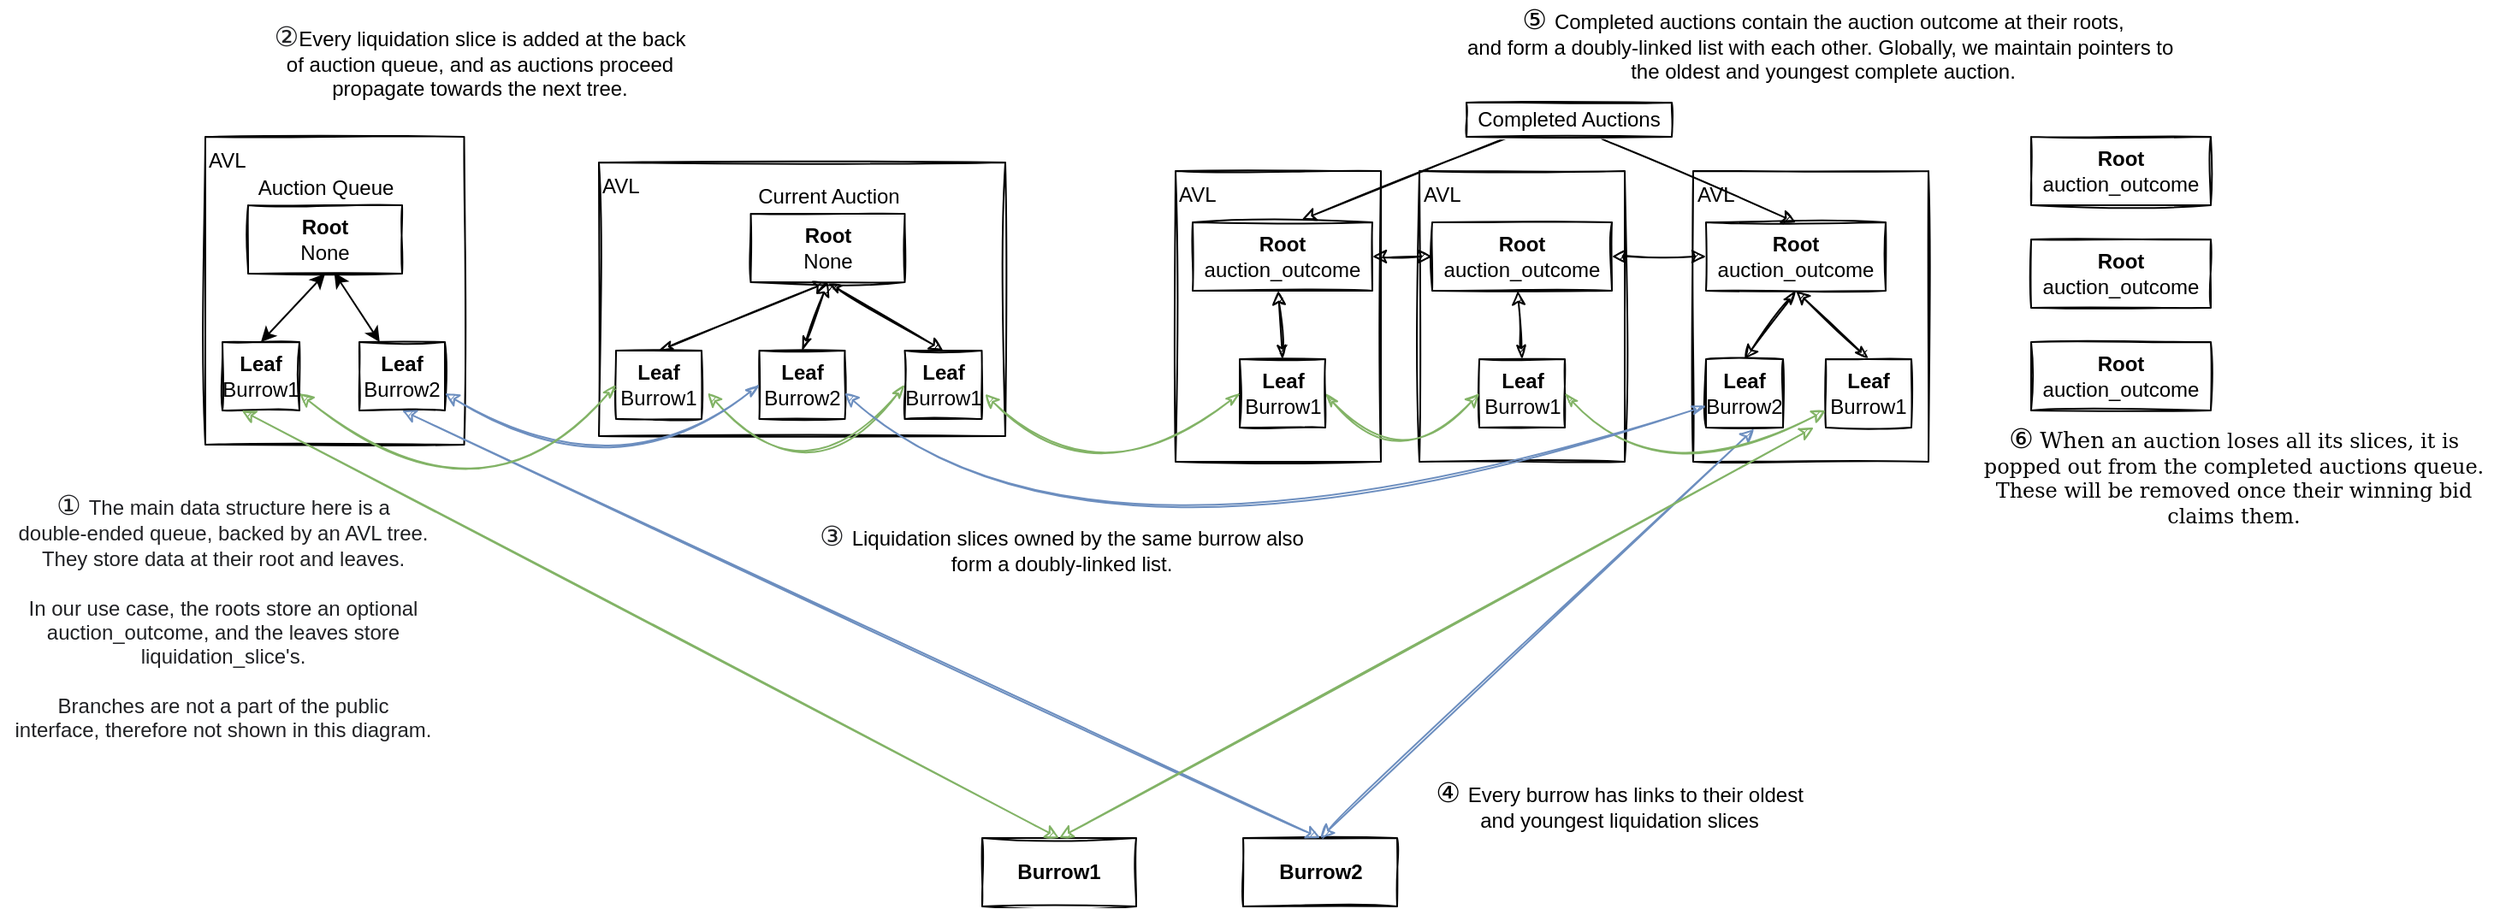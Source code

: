 <mxfile version="13.10.1" type="device"><diagram id="ceIiXzQogMUKvErnWNUb" name="Page-1"><mxGraphModel dx="2305" dy="1323" grid="1" gridSize="10" guides="1" tooltips="1" connect="1" arrows="1" fold="1" page="1" pageScale="1" pageWidth="1654" pageHeight="1169" math="0" shadow="0"><root><mxCell id="0"/><mxCell id="1" parent="0"/><mxCell id="LMT6-NMjB6ljlewPLPzb-121" value="AVL" style="rounded=0;whiteSpace=wrap;html=1;fillColor=none;sketch=1;verticalAlign=top;align=left;" vertex="1" parent="1"><mxGeometry x="697" y="135" width="120" height="170" as="geometry"/></mxCell><mxCell id="LMT6-NMjB6ljlewPLPzb-122" value="AVL" style="rounded=0;whiteSpace=wrap;html=1;fillColor=none;sketch=1;align=left;verticalAlign=top;" vertex="1" parent="1"><mxGeometry x="839.5" y="135" width="120" height="170" as="geometry"/></mxCell><mxCell id="LMT6-NMjB6ljlewPLPzb-123" value="AVL" style="rounded=0;whiteSpace=wrap;html=1;fillColor=none;sketch=1;align=left;verticalAlign=top;" vertex="1" parent="1"><mxGeometry x="999.5" y="135" width="137.5" height="170" as="geometry"/></mxCell><mxCell id="LMT6-NMjB6ljlewPLPzb-124" value="AVL" style="rounded=0;whiteSpace=wrap;html=1;fillColor=none;sketch=1;align=left;verticalAlign=top;" vertex="1" parent="1"><mxGeometry x="360" y="130" width="237.5" height="160" as="geometry"/></mxCell><mxCell id="LMT6-NMjB6ljlewPLPzb-125" value="AVL" style="rounded=0;whiteSpace=wrap;html=1;fillColor=none;sketch=1;align=left;verticalAlign=top;" vertex="1" parent="1"><mxGeometry x="130" y="115" width="151.25" height="180" as="geometry"/></mxCell><mxCell id="LMT6-NMjB6ljlewPLPzb-49" style="edgeStyle=none;orthogonalLoop=1;jettySize=auto;html=1;exitX=0.5;exitY=1;exitDx=0;exitDy=0;entryX=0.5;entryY=0;entryDx=0;entryDy=0;startArrow=classicThin;startFill=1;strokeColor=#000000;sketch=1;curved=1;" edge="1" parent="1" source="LMT6-NMjB6ljlewPLPzb-3" target="LMT6-NMjB6ljlewPLPzb-34"><mxGeometry relative="1" as="geometry"/></mxCell><mxCell id="LMT6-NMjB6ljlewPLPzb-3" value="&lt;b&gt;Root&lt;/b&gt;&lt;br&gt;None" style="rounded=0;whiteSpace=wrap;html=1;sketch=1;" vertex="1" parent="1"><mxGeometry x="448.75" y="160" width="90" height="40" as="geometry"/></mxCell><mxCell id="LMT6-NMjB6ljlewPLPzb-4" value="Current Auction&lt;br&gt;" style="text;html=1;align=center;verticalAlign=middle;resizable=0;points=[];autosize=1;sketch=1;" vertex="1" parent="1"><mxGeometry x="443.75" y="140" width="100" height="20" as="geometry"/></mxCell><mxCell id="LMT6-NMjB6ljlewPLPzb-5" value="Auction Queue" style="text;html=1;align=center;verticalAlign=middle;resizable=0;points=[];autosize=1;sketch=1;" vertex="1" parent="1"><mxGeometry x="155" y="135" width="90" height="20" as="geometry"/></mxCell><mxCell id="LMT6-NMjB6ljlewPLPzb-37" style="orthogonalLoop=1;jettySize=auto;html=1;entryX=1.072;entryY=0.619;entryDx=0;entryDy=0;startArrow=classicThin;startFill=1;exitX=0;exitY=0.5;exitDx=0;exitDy=0;gradientColor=#97d077;fillColor=#d5e8d4;strokeColor=#82b366;sketch=1;curved=1;entryPerimeter=0;" edge="1" parent="1" source="LMT6-NMjB6ljlewPLPzb-34" target="LMT6-NMjB6ljlewPLPzb-36"><mxGeometry relative="1" as="geometry"><Array as="points"><mxPoint x="483.75" y="330"/></Array></mxGeometry></mxCell><mxCell id="LMT6-NMjB6ljlewPLPzb-34" value="&lt;b&gt;Leaf&lt;/b&gt;&lt;br&gt;Burrow1" style="rounded=0;whiteSpace=wrap;html=1;sketch=1;" vertex="1" parent="1"><mxGeometry x="538.75" y="240" width="45" height="40" as="geometry"/></mxCell><mxCell id="LMT6-NMjB6ljlewPLPzb-51" style="edgeStyle=none;orthogonalLoop=1;jettySize=auto;html=1;exitX=0.5;exitY=0;exitDx=0;exitDy=0;startArrow=classicThin;startFill=1;strokeColor=#000000;sketch=1;curved=1;" edge="1" parent="1" source="LMT6-NMjB6ljlewPLPzb-35"><mxGeometry relative="1" as="geometry"><mxPoint x="493.75" y="200" as="targetPoint"/></mxGeometry></mxCell><mxCell id="LMT6-NMjB6ljlewPLPzb-35" value="&lt;b&gt;Leaf&lt;/b&gt;&lt;br&gt;Burrow2" style="rounded=0;whiteSpace=wrap;html=1;sketch=1;" vertex="1" parent="1"><mxGeometry x="453.75" y="240" width="50" height="40" as="geometry"/></mxCell><mxCell id="LMT6-NMjB6ljlewPLPzb-58" style="edgeStyle=none;orthogonalLoop=1;jettySize=auto;html=1;exitX=0.5;exitY=0;exitDx=0;exitDy=0;startArrow=classicThin;startFill=1;strokeColor=#000000;sketch=1;curved=1;" edge="1" parent="1" source="LMT6-NMjB6ljlewPLPzb-36"><mxGeometry relative="1" as="geometry"><mxPoint x="493.75" y="200" as="targetPoint"/></mxGeometry></mxCell><mxCell id="LMT6-NMjB6ljlewPLPzb-36" value="&lt;b&gt;Leaf&lt;/b&gt;&lt;br&gt;Burrow1" style="rounded=0;whiteSpace=wrap;html=1;sketch=1;" vertex="1" parent="1"><mxGeometry x="370" y="240" width="50" height="40" as="geometry"/></mxCell><mxCell id="LMT6-NMjB6ljlewPLPzb-38" value="&lt;b&gt;Root&lt;/b&gt;&lt;br&gt;None" style="rounded=0;whiteSpace=wrap;html=1;sketch=1;" vertex="1" parent="1"><mxGeometry x="155" y="155" width="90" height="40" as="geometry"/></mxCell><mxCell id="LMT6-NMjB6ljlewPLPzb-40" value="&lt;b&gt;Leaf&lt;/b&gt;&lt;br&gt;Burrow1" style="rounded=0;whiteSpace=wrap;html=1;sketch=1;" vertex="1" parent="1"><mxGeometry x="140" y="235" width="45" height="40" as="geometry"/></mxCell><mxCell id="LMT6-NMjB6ljlewPLPzb-41" value="&lt;b&gt;Leaf&lt;/b&gt;&lt;br&gt;Burrow2" style="rounded=0;whiteSpace=wrap;html=1;sketch=1;" vertex="1" parent="1"><mxGeometry x="220" y="235" width="50" height="40" as="geometry"/></mxCell><mxCell id="LMT6-NMjB6ljlewPLPzb-60" style="edgeStyle=none;orthogonalLoop=1;jettySize=auto;html=1;exitX=0.5;exitY=1;exitDx=0;exitDy=0;entryX=0.5;entryY=0;entryDx=0;entryDy=0;startArrow=classicThin;startFill=1;strokeColor=#000000;sketch=1;curved=1;" edge="1" parent="1" source="LMT6-NMjB6ljlewPLPzb-61" target="LMT6-NMjB6ljlewPLPzb-63"><mxGeometry relative="1" as="geometry"/></mxCell><mxCell id="LMT6-NMjB6ljlewPLPzb-61" value="&lt;b&gt;Root&lt;/b&gt;&lt;br&gt;auction_outcome" style="rounded=0;whiteSpace=wrap;html=1;sketch=1;" vertex="1" parent="1"><mxGeometry x="1007" y="165" width="105" height="40" as="geometry"/></mxCell><mxCell id="LMT6-NMjB6ljlewPLPzb-63" value="&lt;b&gt;Leaf&lt;/b&gt;&lt;br&gt;Burrow2" style="rounded=0;whiteSpace=wrap;html=1;sketch=1;" vertex="1" parent="1"><mxGeometry x="1007" y="245" width="45" height="40" as="geometry"/></mxCell><mxCell id="LMT6-NMjB6ljlewPLPzb-64" style="edgeStyle=none;orthogonalLoop=1;jettySize=auto;html=1;exitX=0.5;exitY=0;exitDx=0;exitDy=0;startArrow=classicThin;startFill=1;strokeColor=#000000;entryX=0.5;entryY=1;entryDx=0;entryDy=0;sketch=1;curved=1;" edge="1" parent="1" source="LMT6-NMjB6ljlewPLPzb-65" target="LMT6-NMjB6ljlewPLPzb-61"><mxGeometry relative="1" as="geometry"><mxPoint x="1067" y="205" as="targetPoint"/></mxGeometry></mxCell><mxCell id="LMT6-NMjB6ljlewPLPzb-65" value="&lt;b&gt;Leaf&lt;/b&gt;&lt;br&gt;Burrow1" style="rounded=0;whiteSpace=wrap;html=1;sketch=1;" vertex="1" parent="1"><mxGeometry x="1077" y="245" width="50" height="40" as="geometry"/></mxCell><mxCell id="LMT6-NMjB6ljlewPLPzb-85" value="&lt;b&gt;Root&lt;/b&gt;&lt;br&gt;auction_outcome" style="rounded=0;whiteSpace=wrap;html=1;sketch=1;" vertex="1" parent="1"><mxGeometry x="847" y="165" width="105" height="40" as="geometry"/></mxCell><mxCell id="LMT6-NMjB6ljlewPLPzb-87" style="edgeStyle=none;orthogonalLoop=1;jettySize=auto;html=1;exitX=0.5;exitY=0;exitDx=0;exitDy=0;startArrow=classicThin;startFill=1;strokeColor=#000000;sketch=1;curved=1;" edge="1" parent="1" source="LMT6-NMjB6ljlewPLPzb-88"><mxGeometry relative="1" as="geometry"><mxPoint x="897" y="205" as="targetPoint"/></mxGeometry></mxCell><mxCell id="LMT6-NMjB6ljlewPLPzb-88" value="&lt;b&gt;Leaf&lt;/b&gt;&lt;br&gt;Burrow1" style="rounded=0;whiteSpace=wrap;html=1;sketch=1;" vertex="1" parent="1"><mxGeometry x="874.5" y="245" width="50" height="40" as="geometry"/></mxCell><mxCell id="LMT6-NMjB6ljlewPLPzb-92" value="" style="endArrow=classic;startArrow=classic;html=1;strokeColor=#000000;entryX=0;entryY=0.5;entryDx=0;entryDy=0;sketch=1;curved=1;" edge="1" parent="1" source="LMT6-NMjB6ljlewPLPzb-85" target="LMT6-NMjB6ljlewPLPzb-61"><mxGeometry width="50" height="50" relative="1" as="geometry"><mxPoint x="807" y="165" as="sourcePoint"/><mxPoint x="857" y="115" as="targetPoint"/></mxGeometry></mxCell><mxCell id="LMT6-NMjB6ljlewPLPzb-93" value="&lt;b&gt;Root&lt;/b&gt;&lt;br&gt;auction_outcome" style="rounded=0;whiteSpace=wrap;html=1;sketch=1;" vertex="1" parent="1"><mxGeometry x="707" y="165" width="105" height="40" as="geometry"/></mxCell><mxCell id="LMT6-NMjB6ljlewPLPzb-94" style="edgeStyle=none;orthogonalLoop=1;jettySize=auto;html=1;exitX=0.5;exitY=0;exitDx=0;exitDy=0;startArrow=classicThin;startFill=1;strokeColor=#000000;sketch=1;curved=1;" edge="1" parent="1" source="LMT6-NMjB6ljlewPLPzb-95"><mxGeometry relative="1" as="geometry"><mxPoint x="757" y="205" as="targetPoint"/></mxGeometry></mxCell><mxCell id="LMT6-NMjB6ljlewPLPzb-111" value="&lt;span style=&quot;color: rgba(0 , 0 , 0 , 0) ; font-family: monospace ; font-size: 0px ; background-color: rgb(248 , 249 , 250)&quot;&gt;%3CmxGraphModel%3E%3Croot%3E%3CmxCell%20id%3D%220%22%2F%3E%3CmxCell%20id%3D%221%22%20parent%3D%220%22%2F%3E%3CmxCell%20id%3D%222%22%20value%3D%22%26lt%3Bb%26gt%3BRoot%26lt%3B%2Fb%26gt%3B%26lt%3Bbr%26gt%3Bauction_outcome%22%20style%3D%22rounded%3D0%3BwhiteSpace%3Dwrap%3Bhtml%3D1%3B%22%20vertex%3D%221%22%20parent%3D%221%22%3E%3CmxGeometry%20x%3D%22350%22%20y%3D%22130%22%20width%3D%22105%22%20height%3D%2240%22%20as%3D%22geometry%22%2F%3E%3C%2FmxCell%3E%3C%2Froot%3E%3C%2FmxGraphModel%3E&lt;/span&gt;" style="edgeStyle=none;orthogonalLoop=1;jettySize=auto;html=1;exitX=1;exitY=0.5;exitDx=0;exitDy=0;entryX=0;entryY=0.5;entryDx=0;entryDy=0;startArrow=classicThin;startFill=1;strokeColor=#82b366;gradientColor=#97d077;fillColor=#d5e8d4;sketch=1;curved=1;" edge="1" parent="1" source="LMT6-NMjB6ljlewPLPzb-95" target="LMT6-NMjB6ljlewPLPzb-88"><mxGeometry relative="1" as="geometry"><Array as="points"><mxPoint x="827" y="315"/></Array></mxGeometry></mxCell><mxCell id="LMT6-NMjB6ljlewPLPzb-95" value="&lt;b&gt;Leaf&lt;/b&gt;&lt;br&gt;Burrow1" style="rounded=0;whiteSpace=wrap;html=1;sketch=1;" vertex="1" parent="1"><mxGeometry x="734.5" y="245" width="50" height="40" as="geometry"/></mxCell><mxCell id="LMT6-NMjB6ljlewPLPzb-96" value="" style="endArrow=classic;startArrow=classic;html=1;strokeColor=#000000;entryX=0;entryY=0.5;entryDx=0;entryDy=0;exitX=1;exitY=0.5;exitDx=0;exitDy=0;sketch=1;curved=1;" edge="1" parent="1" source="LMT6-NMjB6ljlewPLPzb-93" target="LMT6-NMjB6ljlewPLPzb-85"><mxGeometry width="50" height="50" relative="1" as="geometry"><mxPoint x="962" y="195" as="sourcePoint"/><mxPoint x="1017" y="195" as="targetPoint"/></mxGeometry></mxCell><mxCell id="LMT6-NMjB6ljlewPLPzb-100" value="" style="endArrow=classic;html=1;strokeColor=#000000;exitX=0.217;exitY=0.988;exitDx=0;exitDy=0;exitPerimeter=0;entryX=0.608;entryY=-0.04;entryDx=0;entryDy=0;entryPerimeter=0;sketch=1;curved=1;" edge="1" parent="1" source="LMT6-NMjB6ljlewPLPzb-107" target="LMT6-NMjB6ljlewPLPzb-93"><mxGeometry width="50" height="50" relative="1" as="geometry"><mxPoint x="909.96" y="118.2" as="sourcePoint"/><mxPoint x="827" y="185" as="targetPoint"/></mxGeometry></mxCell><mxCell id="LMT6-NMjB6ljlewPLPzb-105" value="" style="endArrow=classic;html=1;strokeColor=#000000;exitX=0.659;exitY=1.057;exitDx=0;exitDy=0;exitPerimeter=0;entryX=0.5;entryY=0;entryDx=0;entryDy=0;sketch=1;curved=1;" edge="1" parent="1" source="LMT6-NMjB6ljlewPLPzb-107" target="LMT6-NMjB6ljlewPLPzb-61"><mxGeometry width="50" height="50" relative="1" as="geometry"><mxPoint x="939.24" y="117" as="sourcePoint"/><mxPoint x="780.84" y="173.4" as="targetPoint"/></mxGeometry></mxCell><mxCell id="LMT6-NMjB6ljlewPLPzb-107" value="Completed Auctions" style="rounded=0;whiteSpace=wrap;html=1;sketch=1;" vertex="1" parent="1"><mxGeometry x="867" y="95" width="120" height="20" as="geometry"/></mxCell><mxCell id="LMT6-NMjB6ljlewPLPzb-115" value="&lt;b&gt;Burrow1&lt;/b&gt;" style="rounded=0;whiteSpace=wrap;html=1;sketch=1;" vertex="1" parent="1"><mxGeometry x="584" y="525" width="90" height="40" as="geometry"/></mxCell><mxCell id="LMT6-NMjB6ljlewPLPzb-116" value="&lt;b&gt;Burrow2&lt;/b&gt;" style="rounded=0;whiteSpace=wrap;html=1;sketch=1;" vertex="1" parent="1"><mxGeometry x="736.5" y="525" width="90" height="40" as="geometry"/></mxCell><mxCell id="LMT6-NMjB6ljlewPLPzb-117" value="" style="endArrow=classic;startArrow=classic;html=1;strokeColor=#6c8ebf;entryX=0.5;entryY=1;entryDx=0;entryDy=0;exitX=0.5;exitY=0;exitDx=0;exitDy=0;gradientColor=#7ea6e0;fillColor=#dae8fc;sketch=1;curved=1;" edge="1" parent="1" source="LMT6-NMjB6ljlewPLPzb-116" target="LMT6-NMjB6ljlewPLPzb-41"><mxGeometry width="50" height="50" relative="1" as="geometry"><mxPoint x="790" y="535" as="sourcePoint"/><mxPoint x="840" y="485" as="targetPoint"/></mxGeometry></mxCell><mxCell id="LMT6-NMjB6ljlewPLPzb-118" value="" style="endArrow=classic;startArrow=classic;html=1;strokeColor=#6c8ebf;entryX=0.625;entryY=1.02;entryDx=0;entryDy=0;exitX=0.5;exitY=0;exitDx=0;exitDy=0;entryPerimeter=0;gradientColor=#7ea6e0;fillColor=#dae8fc;sketch=1;curved=1;" edge="1" parent="1" source="LMT6-NMjB6ljlewPLPzb-116" target="LMT6-NMjB6ljlewPLPzb-63"><mxGeometry width="50" height="50" relative="1" as="geometry"><mxPoint x="1115" y="495" as="sourcePoint"/><mxPoint x="1665" y="205" as="targetPoint"/></mxGeometry></mxCell><mxCell id="LMT6-NMjB6ljlewPLPzb-119" value="" style="endArrow=classic;startArrow=classic;html=1;strokeColor=#82b366;entryX=0.25;entryY=1;entryDx=0;entryDy=0;exitX=0.5;exitY=0;exitDx=0;exitDy=0;gradientColor=#97d077;fillColor=#d5e8d4;sketch=1;curved=1;" edge="1" parent="1" source="LMT6-NMjB6ljlewPLPzb-115" target="LMT6-NMjB6ljlewPLPzb-40"><mxGeometry width="50" height="50" relative="1" as="geometry"><mxPoint x="1115" y="495" as="sourcePoint"/><mxPoint x="968.125" y="225.8" as="targetPoint"/></mxGeometry></mxCell><mxCell id="LMT6-NMjB6ljlewPLPzb-120" value="" style="endArrow=classic;startArrow=classic;html=1;strokeColor=#82b366;exitX=0.5;exitY=0;exitDx=0;exitDy=0;gradientColor=#97d077;fillColor=#d5e8d4;sketch=1;curved=1;" edge="1" parent="1" source="LMT6-NMjB6ljlewPLPzb-115"><mxGeometry width="50" height="50" relative="1" as="geometry"><mxPoint x="945" y="495" as="sourcePoint"/><mxPoint x="1070" y="285" as="targetPoint"/></mxGeometry></mxCell><mxCell id="LMT6-NMjB6ljlewPLPzb-126" value="&lt;b&gt;Root&lt;/b&gt;&lt;br&gt;auction_outcome" style="rounded=0;whiteSpace=wrap;html=1;sketch=1;" vertex="1" parent="1"><mxGeometry x="1197" y="115" width="105" height="40" as="geometry"/></mxCell><mxCell id="LMT6-NMjB6ljlewPLPzb-127" value="&lt;b&gt;Root&lt;/b&gt;&lt;br&gt;auction_outcome" style="rounded=0;whiteSpace=wrap;html=1;sketch=1;" vertex="1" parent="1"><mxGeometry x="1197" y="175" width="105" height="40" as="geometry"/></mxCell><mxCell id="LMT6-NMjB6ljlewPLPzb-128" value="&lt;b&gt;Root&lt;/b&gt;&lt;br&gt;auction_outcome" style="rounded=0;whiteSpace=wrap;html=1;sketch=1;" vertex="1" parent="1"><mxGeometry x="1197" y="235" width="105" height="40" as="geometry"/></mxCell><mxCell id="LMT6-NMjB6ljlewPLPzb-130" value="" style="endArrow=classic;startArrow=classic;html=1;strokeColor=#000000;exitX=0.5;exitY=0;exitDx=0;exitDy=0;entryX=0.5;entryY=1;entryDx=0;entryDy=0;" edge="1" parent="1" source="LMT6-NMjB6ljlewPLPzb-40" target="LMT6-NMjB6ljlewPLPzb-38"><mxGeometry width="50" height="50" relative="1" as="geometry"><mxPoint x="-470" y="525" as="sourcePoint"/><mxPoint x="-420" y="475" as="targetPoint"/></mxGeometry></mxCell><mxCell id="LMT6-NMjB6ljlewPLPzb-131" value="" style="endArrow=classic;startArrow=classic;html=1;strokeColor=#000000;entryX=0.559;entryY=0.985;entryDx=0;entryDy=0;entryPerimeter=0;" edge="1" parent="1" source="LMT6-NMjB6ljlewPLPzb-41" target="LMT6-NMjB6ljlewPLPzb-38"><mxGeometry width="50" height="50" relative="1" as="geometry"><mxPoint x="172.5" y="245" as="sourcePoint"/><mxPoint x="210" y="205" as="targetPoint"/></mxGeometry></mxCell><mxCell id="LMT6-NMjB6ljlewPLPzb-132" value="&lt;span style=&quot;font-family: &amp;#34;dejavu serif&amp;#34; ; font-size: medium&quot;&gt;④&lt;/span&gt;&lt;span style=&quot;color: rgb(32 , 33 , 36) ; font-family: &amp;#34;arial&amp;#34; , sans-serif ; font-size: 16px ; text-align: left ; background-color: rgb(255 , 255 , 255)&quot;&gt;&amp;nbsp;&lt;/span&gt;Every burrow has links to their oldest&lt;br&gt;and youngest liquidation slices" style="text;html=1;align=center;verticalAlign=middle;resizable=0;points=[];autosize=1;" vertex="1" parent="1"><mxGeometry x="841" y="490" width="230" height="30" as="geometry"/></mxCell><mxCell id="LMT6-NMjB6ljlewPLPzb-133" value="&lt;span style=&quot;font-family: &amp;#34;dejavu serif&amp;#34;&quot;&gt;&lt;font style=&quot;font-size: 16px&quot;&gt;⑤&lt;/font&gt;&lt;/span&gt;&lt;span style=&quot;color: rgb(32 , 33 , 36) ; font-family: &amp;#34;arial&amp;#34; , sans-serif ; font-size: 16px ; text-align: left ; background-color: rgb(255 , 255 , 255)&quot;&gt;&amp;nbsp;&lt;/span&gt;Completed auctions contain the auction outcome at their roots, &lt;br&gt;and form a doubly-linked list with each other. Globally, we maintain pointers to&amp;nbsp;&lt;br&gt;the oldest and youngest complete auction." style="text;html=1;align=center;verticalAlign=middle;resizable=0;points=[];autosize=1;" vertex="1" parent="1"><mxGeometry x="860" y="35" width="430" height="50" as="geometry"/></mxCell><mxCell id="LMT6-NMjB6ljlewPLPzb-134" value="&lt;span style=&quot;color: rgb(32 , 33 , 36) ; font-family: &amp;#34;arial&amp;#34; , sans-serif ; font-size: 16px ; text-align: left ; background-color: rgb(255 , 255 , 255)&quot;&gt;③&lt;/span&gt;&lt;span style=&quot;color: rgb(32 , 33 , 36) ; font-family: &amp;#34;arial&amp;#34; , sans-serif ; font-size: 16px ; text-align: left ; background-color: rgb(255 , 255 , 255)&quot;&gt;&amp;nbsp;&lt;/span&gt;Liquidation slices owned by the same burrow also&lt;br&gt;form a doubly-linked list." style="text;html=1;align=center;verticalAlign=middle;resizable=0;points=[];autosize=1;" vertex="1" parent="1"><mxGeometry x="480" y="340" width="300" height="30" as="geometry"/></mxCell><mxCell id="LMT6-NMjB6ljlewPLPzb-135" value="&lt;span style=&quot;color: rgba(0 , 0 , 0 , 0) ; font-family: monospace ; font-size: 0px ; background-color: rgb(248 , 249 , 250)&quot;&gt;%3CmxGraphModel%3E%3Croot%3E%3CmxCell%20id%3D%220%22%2F%3E%3CmxCell%20id%3D%221%22%20parent%3D%220%22%2F%3E%3CmxCell%20id%3D%222%22%20value%3D%22%26lt%3Bb%26gt%3BRoot%26lt%3B%2Fb%26gt%3B%26lt%3Bbr%26gt%3Bauction_outcome%22%20style%3D%22rounded%3D0%3BwhiteSpace%3Dwrap%3Bhtml%3D1%3B%22%20vertex%3D%221%22%20parent%3D%221%22%3E%3CmxGeometry%20x%3D%22350%22%20y%3D%22130%22%20width%3D%22105%22%20height%3D%2240%22%20as%3D%22geometry%22%2F%3E%3C%2FmxCell%3E%3C%2Froot%3E%3C%2FmxGraphModel%3E&lt;/span&gt;" style="edgeStyle=none;orthogonalLoop=1;jettySize=auto;html=1;exitX=1;exitY=0.5;exitDx=0;exitDy=0;entryX=0;entryY=0.75;entryDx=0;entryDy=0;startArrow=classicThin;startFill=1;strokeColor=#82b366;gradientColor=#97d077;fillColor=#d5e8d4;sketch=1;curved=1;" edge="1" parent="1" source="LMT6-NMjB6ljlewPLPzb-88" target="LMT6-NMjB6ljlewPLPzb-65"><mxGeometry relative="1" as="geometry"><mxPoint x="937" y="275" as="sourcePoint"/><mxPoint x="1027" y="275" as="targetPoint"/><Array as="points"><mxPoint x="979.5" y="325"/></Array></mxGeometry></mxCell><mxCell id="LMT6-NMjB6ljlewPLPzb-136" style="orthogonalLoop=1;jettySize=auto;html=1;entryX=1.043;entryY=0.636;entryDx=0;entryDy=0;startArrow=classicThin;startFill=1;gradientColor=#97d077;fillColor=#d5e8d4;strokeColor=#82b366;sketch=1;curved=1;entryPerimeter=0;exitX=0;exitY=0.5;exitDx=0;exitDy=0;" edge="1" parent="1" source="LMT6-NMjB6ljlewPLPzb-95" target="LMT6-NMjB6ljlewPLPzb-34"><mxGeometry relative="1" as="geometry"><mxPoint x="700" y="265" as="sourcePoint"/><mxPoint x="590.0" y="264.76" as="targetPoint"/><Array as="points"><mxPoint x="650.15" y="330"/></Array></mxGeometry></mxCell><mxCell id="LMT6-NMjB6ljlewPLPzb-137" style="orthogonalLoop=1;jettySize=auto;html=1;entryX=1;entryY=0.75;entryDx=0;entryDy=0;startArrow=classicThin;startFill=1;exitX=0;exitY=0.5;exitDx=0;exitDy=0;gradientColor=#7ea6e0;fillColor=#dae8fc;strokeColor=#6c8ebf;sketch=1;curved=1;" edge="1" parent="1" source="LMT6-NMjB6ljlewPLPzb-35" target="LMT6-NMjB6ljlewPLPzb-41"><mxGeometry relative="1" as="geometry"><mxPoint x="548.75" y="270" as="sourcePoint"/><mxPoint x="433.6" y="274.76" as="targetPoint"/><Array as="points"><mxPoint x="370" y="325"/></Array></mxGeometry></mxCell><mxCell id="LMT6-NMjB6ljlewPLPzb-138" style="orthogonalLoop=1;jettySize=auto;html=1;entryX=0.997;entryY=0.619;entryDx=0;entryDy=0;startArrow=classicThin;startFill=1;gradientColor=#7ea6e0;fillColor=#dae8fc;strokeColor=#6c8ebf;sketch=1;curved=1;entryPerimeter=0;" edge="1" parent="1" source="LMT6-NMjB6ljlewPLPzb-63" target="LMT6-NMjB6ljlewPLPzb-35"><mxGeometry relative="1" as="geometry"><mxPoint x="730" y="325" as="sourcePoint"/><mxPoint x="546.25" y="330" as="targetPoint"/><Array as="points"><mxPoint x="646.25" y="390"/></Array></mxGeometry></mxCell><mxCell id="LMT6-NMjB6ljlewPLPzb-139" value="&lt;span style=&quot;color: rgb(32 , 33 , 36) ; font-family: &amp;#34;arial&amp;#34; , sans-serif ; font-size: 16px ; text-align: left ; background-color: rgb(255 , 255 , 255)&quot;&gt;②&lt;/span&gt;Every liquidation slice is added at the back&lt;br&gt;of auction queue, and as auctions proceed&lt;br&gt;propagate towards the next tree." style="text;html=1;align=center;verticalAlign=middle;resizable=0;points=[];autosize=1;" vertex="1" parent="1"><mxGeometry x="160" y="45" width="260" height="50" as="geometry"/></mxCell><mxCell id="LMT6-NMjB6ljlewPLPzb-140" value="&lt;h1 style=&quot;box-sizing: border-box ; margin: 5px 0px ; font-weight: 300 ; line-height: 1.2 ; color: rgb(33 , 37 , 41) ; font-size: 16px&quot;&gt;&lt;/h1&gt;&lt;font style=&quot;font-family: &amp;#34;dejavu serif&amp;#34;&quot;&gt;&lt;span style=&quot;font-family: &amp;#34;dejavu serif&amp;#34;&quot;&gt;&lt;font style=&quot;font-size: 16px&quot;&gt;⑥&lt;/font&gt; &lt;font size=&quot;1&quot; style=&quot;font-size: 13px&quot;&gt;When&lt;/font&gt;&lt;/span&gt;&amp;nbsp;an auction loses all its slices, it is&lt;br&gt;popped out from the completed auctions queue.&lt;br&gt;These will be removed once their winning bid&lt;br&gt;claims them.&lt;br&gt;&lt;/font&gt;" style="text;html=1;align=center;verticalAlign=middle;resizable=0;points=[];autosize=1;" vertex="1" parent="1"><mxGeometry x="1160" y="275" width="310" height="70" as="geometry"/></mxCell><mxCell id="LMT6-NMjB6ljlewPLPzb-141" value="&lt;span style=&quot;color: rgb(32 , 33 , 36) ; font-family: &amp;#34;arial&amp;#34; , sans-serif ; font-size: 16px ; text-align: left ; background-color: rgb(255 , 255 , 255)&quot;&gt;① &lt;/span&gt;&lt;span style=&quot;color: rgb(32 , 33 , 36) ; font-family: &amp;#34;arial&amp;#34; , sans-serif ; text-align: left ; background-color: rgb(255 , 255 , 255)&quot;&gt;&lt;font style=&quot;font-size: 12px&quot;&gt;The main data structure here is a&lt;br&gt;double-ended queue, backed by an AVL tree. &lt;br&gt;They store data at their root and leaves.&lt;br&gt;&lt;br&gt;In our use case, the roots store an optional&lt;br&gt;auction_outcome, and the leaves store&lt;br&gt;liquidation_slice's.&lt;br&gt;&lt;br&gt;Branches are not a part of the public&lt;br&gt;interface, therefore not shown in this diagram.&lt;br&gt;&lt;/font&gt;&lt;/span&gt;" style="text;html=1;align=center;verticalAlign=middle;resizable=0;points=[];autosize=1;" vertex="1" parent="1"><mxGeometry x="10" y="320" width="260" height="150" as="geometry"/></mxCell><mxCell id="LMT6-NMjB6ljlewPLPzb-142" style="orthogonalLoop=1;jettySize=auto;html=1;entryX=1;entryY=0.75;entryDx=0;entryDy=0;startArrow=classicThin;startFill=1;exitX=0;exitY=0.5;exitDx=0;exitDy=0;gradientColor=#97d077;fillColor=#d5e8d4;strokeColor=#82b366;sketch=1;curved=1;" edge="1" parent="1" source="LMT6-NMjB6ljlewPLPzb-36" target="LMT6-NMjB6ljlewPLPzb-40"><mxGeometry relative="1" as="geometry"><mxPoint x="345.15" y="280" as="sourcePoint"/><mxPoint x="230.0" y="284.76" as="targetPoint"/><Array as="points"><mxPoint x="290.15" y="350"/></Array></mxGeometry></mxCell></root></mxGraphModel></diagram></mxfile>